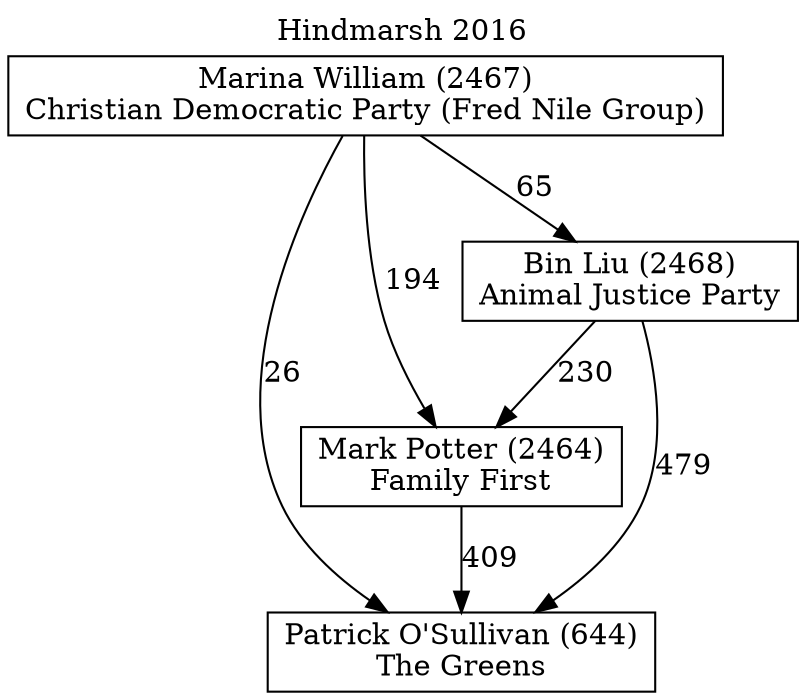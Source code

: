 // House preference flow
digraph "Patrick O'Sullivan (644)_Hindmarsh_2016" {
	graph [label="Hindmarsh 2016" labelloc=t mclimit=10]
	node [shape=box]
	"Mark Potter (2464)" [label="Mark Potter (2464)
Family First"]
	"Marina William (2467)" [label="Marina William (2467)
Christian Democratic Party (Fred Nile Group)"]
	"Patrick O'Sullivan (644)" [label="Patrick O'Sullivan (644)
The Greens"]
	"Bin Liu (2468)" [label="Bin Liu (2468)
Animal Justice Party"]
	"Marina William (2467)" -> "Mark Potter (2464)" [label=194]
	"Mark Potter (2464)" -> "Patrick O'Sullivan (644)" [label=409]
	"Marina William (2467)" -> "Patrick O'Sullivan (644)" [label=26]
	"Bin Liu (2468)" -> "Patrick O'Sullivan (644)" [label=479]
	"Marina William (2467)" -> "Bin Liu (2468)" [label=65]
	"Bin Liu (2468)" -> "Mark Potter (2464)" [label=230]
}

